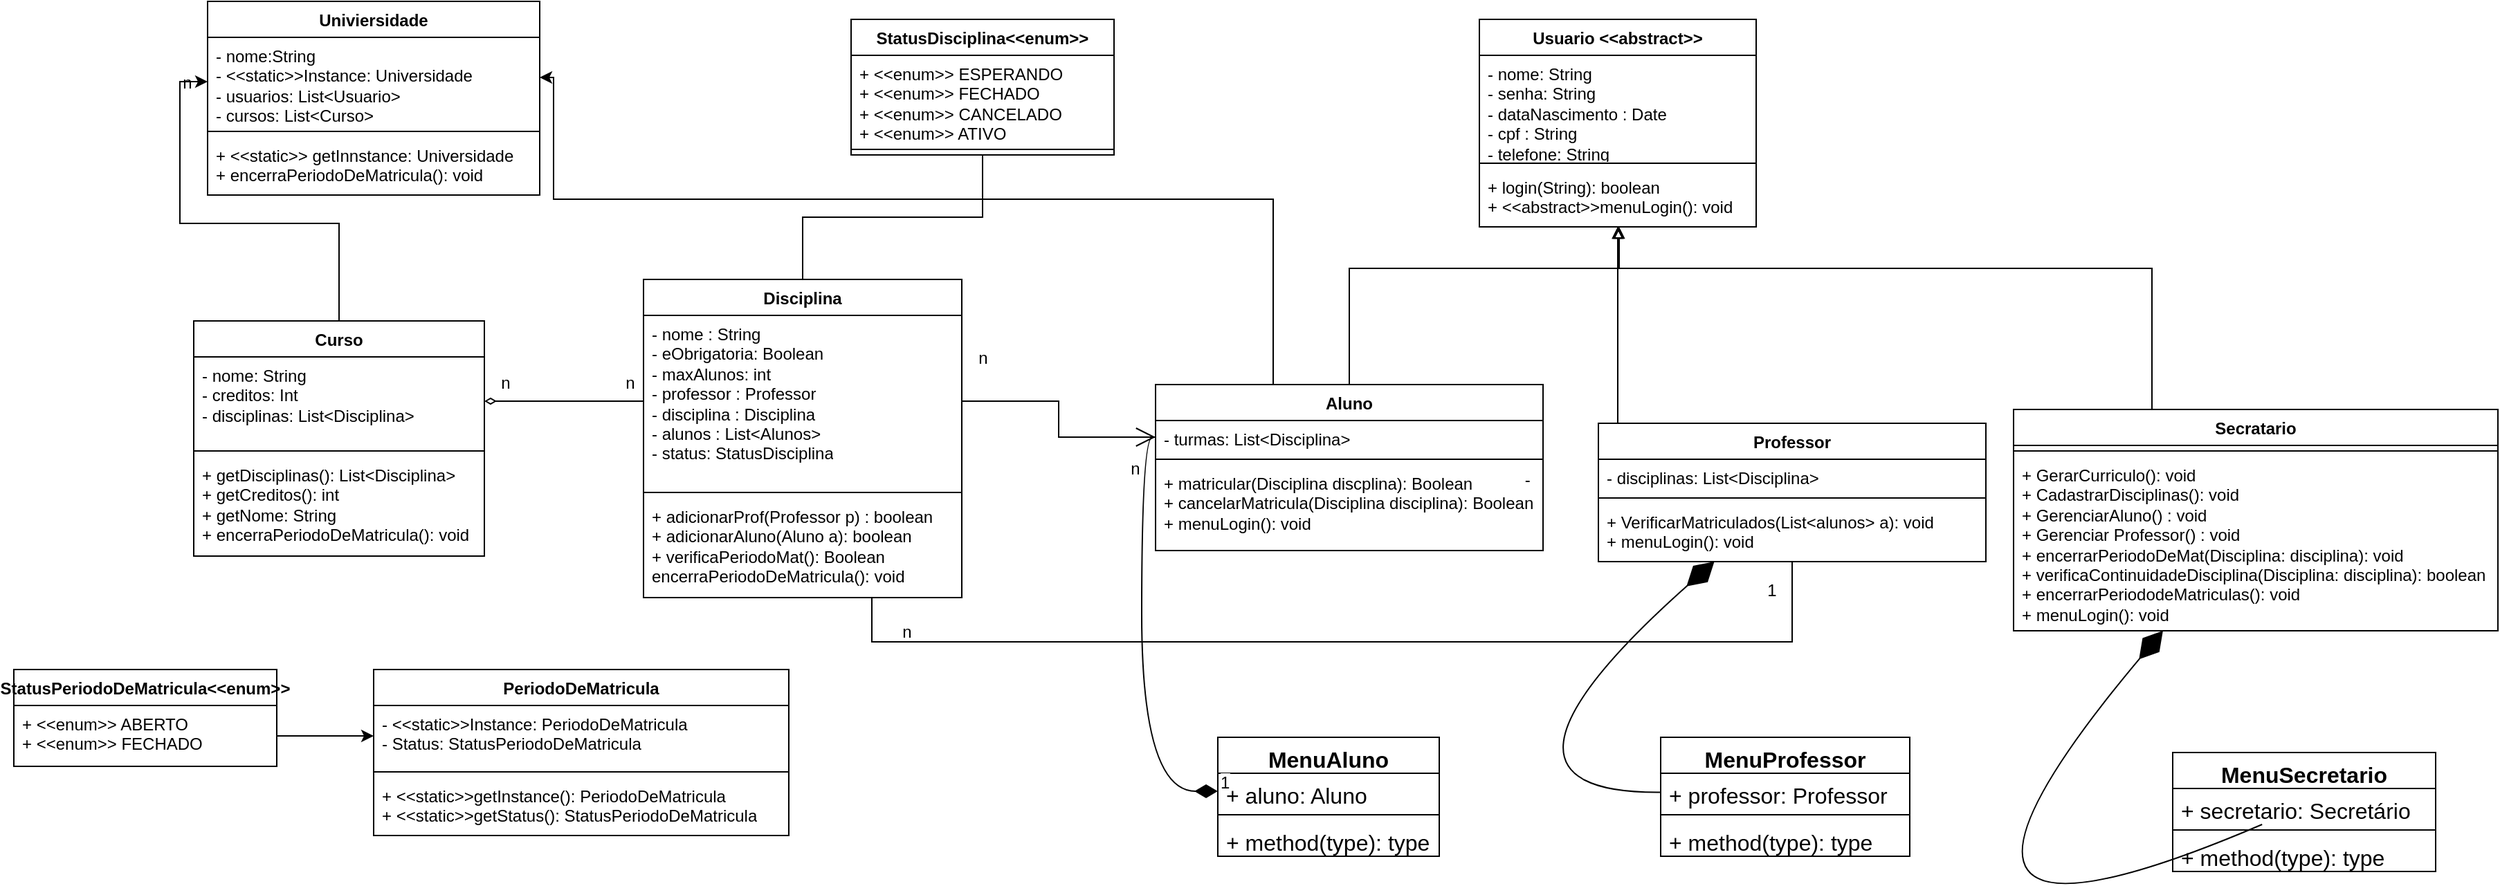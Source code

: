<mxfile version="21.3.7" type="device">
  <diagram name="Página-1" id="A6Nziyx6I6ZekGtQeBus">
    <mxGraphModel dx="1410" dy="2078" grid="1" gridSize="10" guides="1" tooltips="1" connect="1" arrows="1" fold="1" page="1" pageScale="1" pageWidth="827" pageHeight="1169" math="0" shadow="0">
      <root>
        <mxCell id="0" />
        <mxCell id="1" parent="0" />
        <mxCell id="XNwFwsFVzcUq8IYY0MSn-39" value="Disciplina" style="swimlane;fontStyle=1;align=center;verticalAlign=top;childLayout=stackLayout;horizontal=1;startSize=26;horizontalStack=0;resizeParent=1;resizeParentMax=0;resizeLast=0;collapsible=1;marginBottom=0;whiteSpace=wrap;html=1;" parent="1" vertex="1">
          <mxGeometry x="715" y="168" width="230" height="230" as="geometry" />
        </mxCell>
        <mxCell id="XNwFwsFVzcUq8IYY0MSn-40" value="- nome : String&lt;br style=&quot;border-color: var(--border-color);&quot;&gt;- eObrigatoria: Boolean&lt;br&gt;- maxAlunos: int&lt;br&gt;- professor : Professor&lt;br&gt;- disciplina : Disciplina&lt;br&gt;- alunos : List&amp;lt;Alunos&amp;gt;&lt;br&gt;- status: StatusDisciplina" style="text;strokeColor=none;fillColor=none;align=left;verticalAlign=top;spacingLeft=4;spacingRight=4;overflow=hidden;rotatable=0;points=[[0,0.5],[1,0.5]];portConstraint=eastwest;whiteSpace=wrap;html=1;" parent="XNwFwsFVzcUq8IYY0MSn-39" vertex="1">
          <mxGeometry y="26" width="230" height="124" as="geometry" />
        </mxCell>
        <mxCell id="XNwFwsFVzcUq8IYY0MSn-41" value="" style="line;strokeWidth=1;fillColor=none;align=left;verticalAlign=middle;spacingTop=-1;spacingLeft=3;spacingRight=3;rotatable=0;labelPosition=right;points=[];portConstraint=eastwest;strokeColor=inherit;" parent="XNwFwsFVzcUq8IYY0MSn-39" vertex="1">
          <mxGeometry y="150" width="230" height="8" as="geometry" />
        </mxCell>
        <mxCell id="XNwFwsFVzcUq8IYY0MSn-42" value="+ adicionarProf(Professor p) : boolean&lt;br&gt;+ adicionarAluno(Aluno a): boolean&lt;br&gt;+ verificaPeriodoMat(): Boolean&lt;br&gt;encerraPeriodoDeMatricula(): void" style="text;strokeColor=none;fillColor=none;align=left;verticalAlign=top;spacingLeft=4;spacingRight=4;overflow=hidden;rotatable=0;points=[[0,0.5],[1,0.5]];portConstraint=eastwest;whiteSpace=wrap;html=1;" parent="XNwFwsFVzcUq8IYY0MSn-39" vertex="1">
          <mxGeometry y="158" width="230" height="72" as="geometry" />
        </mxCell>
        <mxCell id="XNwFwsFVzcUq8IYY0MSn-49" value="n" style="text;html=1;align=center;verticalAlign=middle;resizable=0;points=[];autosize=1;strokeColor=none;fillColor=none;" parent="1" vertex="1">
          <mxGeometry x="370" y="11" width="30" height="30" as="geometry" />
        </mxCell>
        <mxCell id="XNwFwsFVzcUq8IYY0MSn-66" style="edgeStyle=orthogonalEdgeStyle;rounded=0;orthogonalLoop=1;jettySize=auto;html=1;endArrow=block;endFill=0;exitX=0.5;exitY=0;exitDx=0;exitDy=0;" parent="1" source="XNwFwsFVzcUq8IYY0MSn-67" target="XNwFwsFVzcUq8IYY0MSn-74" edge="1">
          <mxGeometry relative="1" as="geometry">
            <Array as="points">
              <mxPoint x="1805" y="262" />
              <mxPoint x="1805" y="160" />
              <mxPoint x="1420" y="160" />
            </Array>
          </mxGeometry>
        </mxCell>
        <mxCell id="XNwFwsFVzcUq8IYY0MSn-67" value="Secratario" style="swimlane;fontStyle=1;align=center;verticalAlign=top;childLayout=stackLayout;horizontal=1;startSize=26;horizontalStack=0;resizeParent=1;resizeParentMax=0;resizeLast=0;collapsible=1;marginBottom=0;whiteSpace=wrap;html=1;" parent="1" vertex="1">
          <mxGeometry x="1705" y="262" width="350" height="160" as="geometry" />
        </mxCell>
        <mxCell id="XNwFwsFVzcUq8IYY0MSn-69" value="" style="line;strokeWidth=1;fillColor=none;align=left;verticalAlign=middle;spacingTop=-1;spacingLeft=3;spacingRight=3;rotatable=0;labelPosition=right;points=[];portConstraint=eastwest;strokeColor=inherit;" parent="XNwFwsFVzcUq8IYY0MSn-67" vertex="1">
          <mxGeometry y="26" width="350" height="8" as="geometry" />
        </mxCell>
        <mxCell id="XNwFwsFVzcUq8IYY0MSn-70" value="+ GerarCurriculo(): void&lt;br&gt;+ CadastrarDisciplinas(): void&lt;br&gt;+ GerenciarAluno() : void&lt;br&gt;+ Gerenciar Professor() : void&lt;br&gt;+ encerrarPeriodoDeMat(Disciplina: disciplina): void&lt;br&gt;+ verificaContinuidadeDisciplina(Disciplina: disciplina): boolean&lt;br&gt;+ encerrarPeriododeMatriculas(): void&lt;br&gt;+ menuLogin(): void" style="text;strokeColor=none;fillColor=none;align=left;verticalAlign=top;spacingLeft=4;spacingRight=4;overflow=hidden;rotatable=0;points=[[0,0.5],[1,0.5]];portConstraint=eastwest;whiteSpace=wrap;html=1;" parent="XNwFwsFVzcUq8IYY0MSn-67" vertex="1">
          <mxGeometry y="34" width="350" height="126" as="geometry" />
        </mxCell>
        <mxCell id="XNwFwsFVzcUq8IYY0MSn-71" value="Usuario &amp;lt;&amp;lt;abstract&amp;gt;&amp;gt;" style="swimlane;fontStyle=1;align=center;verticalAlign=top;childLayout=stackLayout;horizontal=1;startSize=26;horizontalStack=0;resizeParent=1;resizeParentMax=0;resizeLast=0;collapsible=1;marginBottom=0;whiteSpace=wrap;html=1;" parent="1" vertex="1">
          <mxGeometry x="1319" y="-20" width="200" height="150" as="geometry" />
        </mxCell>
        <mxCell id="XNwFwsFVzcUq8IYY0MSn-72" value="- nome: String&lt;br&gt;- senha: String&lt;br&gt;- dataNascimento : Date&lt;br&gt;- cpf : String&lt;br&gt;- telefone: String" style="text;strokeColor=none;fillColor=none;align=left;verticalAlign=top;spacingLeft=4;spacingRight=4;overflow=hidden;rotatable=0;points=[[0,0.5],[1,0.5]];portConstraint=eastwest;whiteSpace=wrap;html=1;" parent="XNwFwsFVzcUq8IYY0MSn-71" vertex="1">
          <mxGeometry y="26" width="200" height="74" as="geometry" />
        </mxCell>
        <mxCell id="XNwFwsFVzcUq8IYY0MSn-73" value="" style="line;strokeWidth=1;fillColor=none;align=left;verticalAlign=middle;spacingTop=-1;spacingLeft=3;spacingRight=3;rotatable=0;labelPosition=right;points=[];portConstraint=eastwest;strokeColor=inherit;" parent="XNwFwsFVzcUq8IYY0MSn-71" vertex="1">
          <mxGeometry y="100" width="200" height="8" as="geometry" />
        </mxCell>
        <mxCell id="XNwFwsFVzcUq8IYY0MSn-74" value="+ login(String): boolean&lt;br&gt;+ &amp;lt;&amp;lt;abstract&amp;gt;&amp;gt;menuLogin(): void" style="text;strokeColor=none;fillColor=none;align=left;verticalAlign=top;spacingLeft=4;spacingRight=4;overflow=hidden;rotatable=0;points=[[0,0.5],[1,0.5]];portConstraint=eastwest;whiteSpace=wrap;html=1;" parent="XNwFwsFVzcUq8IYY0MSn-71" vertex="1">
          <mxGeometry y="108" width="200" height="42" as="geometry" />
        </mxCell>
        <mxCell id="XNwFwsFVzcUq8IYY0MSn-77" value="n" style="text;html=1;align=center;verticalAlign=middle;resizable=0;points=[];autosize=1;strokeColor=none;fillColor=none;" parent="1" vertex="1">
          <mxGeometry x="945" y="210" width="30" height="30" as="geometry" />
        </mxCell>
        <mxCell id="XNwFwsFVzcUq8IYY0MSn-78" value="n" style="text;html=1;align=center;verticalAlign=middle;resizable=0;points=[];autosize=1;strokeColor=none;fillColor=none;" parent="1" vertex="1">
          <mxGeometry x="1055" y="290" width="30" height="30" as="geometry" />
        </mxCell>
        <mxCell id="XNwFwsFVzcUq8IYY0MSn-81" value="n" style="text;html=1;align=center;verticalAlign=middle;resizable=0;points=[];autosize=1;strokeColor=none;fillColor=none;" parent="1" vertex="1">
          <mxGeometry x="890" y="408" width="30" height="30" as="geometry" />
        </mxCell>
        <mxCell id="xEQoK2qNsYIxzToRfZGO-2" value="-&amp;nbsp;" style="text;html=1;align=center;verticalAlign=middle;resizable=0;points=[];autosize=1;strokeColor=none;fillColor=none;" parent="1" vertex="1">
          <mxGeometry x="1340" y="298" width="30" height="30" as="geometry" />
        </mxCell>
        <mxCell id="xEQoK2qNsYIxzToRfZGO-8" style="edgeStyle=orthogonalEdgeStyle;rounded=0;orthogonalLoop=1;jettySize=auto;html=1;endArrow=block;endFill=0;" parent="1" source="xEQoK2qNsYIxzToRfZGO-3" target="XNwFwsFVzcUq8IYY0MSn-74" edge="1">
          <mxGeometry relative="1" as="geometry">
            <Array as="points">
              <mxPoint x="1419" y="180" />
              <mxPoint x="1419" y="180" />
            </Array>
          </mxGeometry>
        </mxCell>
        <mxCell id="xEQoK2qNsYIxzToRfZGO-20" style="edgeStyle=orthogonalEdgeStyle;rounded=0;orthogonalLoop=1;jettySize=auto;html=1;endArrow=none;endFill=0;" parent="1" source="xEQoK2qNsYIxzToRfZGO-3" target="XNwFwsFVzcUq8IYY0MSn-42" edge="1">
          <mxGeometry relative="1" as="geometry">
            <Array as="points">
              <mxPoint x="1545" y="430" />
              <mxPoint x="880" y="430" />
            </Array>
          </mxGeometry>
        </mxCell>
        <mxCell id="xEQoK2qNsYIxzToRfZGO-3" value="Professor" style="swimlane;fontStyle=1;align=center;verticalAlign=top;childLayout=stackLayout;horizontal=1;startSize=26;horizontalStack=0;resizeParent=1;resizeParentMax=0;resizeLast=0;collapsible=1;marginBottom=0;whiteSpace=wrap;html=1;" parent="1" vertex="1">
          <mxGeometry x="1405" y="272" width="280" height="100" as="geometry" />
        </mxCell>
        <mxCell id="xEQoK2qNsYIxzToRfZGO-4" value="- disciplinas: List&amp;lt;Disciplina&amp;gt;" style="text;strokeColor=none;fillColor=none;align=left;verticalAlign=top;spacingLeft=4;spacingRight=4;overflow=hidden;rotatable=0;points=[[0,0.5],[1,0.5]];portConstraint=eastwest;whiteSpace=wrap;html=1;" parent="xEQoK2qNsYIxzToRfZGO-3" vertex="1">
          <mxGeometry y="26" width="280" height="24" as="geometry" />
        </mxCell>
        <mxCell id="xEQoK2qNsYIxzToRfZGO-5" value="" style="line;strokeWidth=1;fillColor=none;align=left;verticalAlign=middle;spacingTop=-1;spacingLeft=3;spacingRight=3;rotatable=0;labelPosition=right;points=[];portConstraint=eastwest;strokeColor=inherit;" parent="xEQoK2qNsYIxzToRfZGO-3" vertex="1">
          <mxGeometry y="50" width="280" height="8" as="geometry" />
        </mxCell>
        <mxCell id="xEQoK2qNsYIxzToRfZGO-6" value="+ VerificarMatriculados(List&amp;lt;alunos&amp;gt; a): void&lt;br&gt;+ menuLogin(): void" style="text;strokeColor=none;fillColor=none;align=left;verticalAlign=top;spacingLeft=4;spacingRight=4;overflow=hidden;rotatable=0;points=[[0,0.5],[1,0.5]];portConstraint=eastwest;whiteSpace=wrap;html=1;" parent="xEQoK2qNsYIxzToRfZGO-3" vertex="1">
          <mxGeometry y="58" width="280" height="42" as="geometry" />
        </mxCell>
        <mxCell id="xEQoK2qNsYIxzToRfZGO-16" style="edgeStyle=orthogonalEdgeStyle;rounded=0;orthogonalLoop=1;jettySize=auto;html=1;endArrow=block;endFill=0;" parent="1" source="xEQoK2qNsYIxzToRfZGO-12" target="XNwFwsFVzcUq8IYY0MSn-74" edge="1">
          <mxGeometry relative="1" as="geometry">
            <Array as="points">
              <mxPoint x="1225" y="160" />
              <mxPoint x="1419" y="160" />
            </Array>
          </mxGeometry>
        </mxCell>
        <mxCell id="-pdLIEkr_Kw57WMRZcwJ-25" style="edgeStyle=orthogonalEdgeStyle;rounded=0;orthogonalLoop=1;jettySize=auto;html=1;" parent="1" source="xEQoK2qNsYIxzToRfZGO-12" target="-pdLIEkr_Kw57WMRZcwJ-17" edge="1">
          <mxGeometry relative="1" as="geometry">
            <Array as="points">
              <mxPoint x="1170" y="110" />
              <mxPoint x="650" y="110" />
              <mxPoint x="650" y="22" />
            </Array>
          </mxGeometry>
        </mxCell>
        <mxCell id="xEQoK2qNsYIxzToRfZGO-12" value="Aluno" style="swimlane;fontStyle=1;align=center;verticalAlign=top;childLayout=stackLayout;horizontal=1;startSize=26;horizontalStack=0;resizeParent=1;resizeParentMax=0;resizeLast=0;collapsible=1;marginBottom=0;whiteSpace=wrap;html=1;" parent="1" vertex="1">
          <mxGeometry x="1085" y="244" width="280" height="120" as="geometry" />
        </mxCell>
        <mxCell id="xEQoK2qNsYIxzToRfZGO-13" value="- turmas: List&amp;lt;Disciplina&amp;gt;" style="text;strokeColor=none;fillColor=none;align=left;verticalAlign=top;spacingLeft=4;spacingRight=4;overflow=hidden;rotatable=0;points=[[0,0.5],[1,0.5]];portConstraint=eastwest;whiteSpace=wrap;html=1;" parent="xEQoK2qNsYIxzToRfZGO-12" vertex="1">
          <mxGeometry y="26" width="280" height="24" as="geometry" />
        </mxCell>
        <mxCell id="xEQoK2qNsYIxzToRfZGO-14" value="" style="line;strokeWidth=1;fillColor=none;align=left;verticalAlign=middle;spacingTop=-1;spacingLeft=3;spacingRight=3;rotatable=0;labelPosition=right;points=[];portConstraint=eastwest;strokeColor=inherit;" parent="xEQoK2qNsYIxzToRfZGO-12" vertex="1">
          <mxGeometry y="50" width="280" height="8" as="geometry" />
        </mxCell>
        <mxCell id="xEQoK2qNsYIxzToRfZGO-15" value="+ matricular(Disciplina discplina): Boolean&lt;br&gt;+ cancelarMatricula(Disciplina disciplina): Boolean&lt;br&gt;+ menuLogin(): void" style="text;strokeColor=none;fillColor=none;align=left;verticalAlign=top;spacingLeft=4;spacingRight=4;overflow=hidden;rotatable=0;points=[[0,0.5],[1,0.5]];portConstraint=eastwest;whiteSpace=wrap;html=1;" parent="xEQoK2qNsYIxzToRfZGO-12" vertex="1">
          <mxGeometry y="58" width="280" height="62" as="geometry" />
        </mxCell>
        <mxCell id="xEQoK2qNsYIxzToRfZGO-17" style="edgeStyle=orthogonalEdgeStyle;rounded=0;orthogonalLoop=1;jettySize=auto;html=1;entryX=0;entryY=0.5;entryDx=0;entryDy=0;endArrow=none;endFill=0;" parent="1" source="XNwFwsFVzcUq8IYY0MSn-40" target="xEQoK2qNsYIxzToRfZGO-13" edge="1">
          <mxGeometry relative="1" as="geometry" />
        </mxCell>
        <mxCell id="xEQoK2qNsYIxzToRfZGO-21" value="n" style="text;html=1;align=center;verticalAlign=middle;resizable=0;points=[];autosize=1;strokeColor=none;fillColor=none;" parent="1" vertex="1">
          <mxGeometry x="600" y="228" width="30" height="30" as="geometry" />
        </mxCell>
        <mxCell id="xEQoK2qNsYIxzToRfZGO-23" style="edgeStyle=orthogonalEdgeStyle;rounded=0;orthogonalLoop=1;jettySize=auto;html=1;endArrow=diamondThin;endFill=0;" parent="1" source="XNwFwsFVzcUq8IYY0MSn-40" target="-pdLIEkr_Kw57WMRZcwJ-21" edge="1">
          <mxGeometry relative="1" as="geometry">
            <mxPoint x="594" y="244" as="targetPoint" />
          </mxGeometry>
        </mxCell>
        <mxCell id="xEQoK2qNsYIxzToRfZGO-25" value="n" style="text;html=1;align=center;verticalAlign=middle;resizable=0;points=[];autosize=1;strokeColor=none;fillColor=none;" parent="1" vertex="1">
          <mxGeometry x="690" y="228" width="30" height="30" as="geometry" />
        </mxCell>
        <mxCell id="xEQoK2qNsYIxzToRfZGO-31" style="edgeStyle=orthogonalEdgeStyle;rounded=0;orthogonalLoop=1;jettySize=auto;html=1;endArrow=none;endFill=0;" parent="1" source="xEQoK2qNsYIxzToRfZGO-27" target="XNwFwsFVzcUq8IYY0MSn-39" edge="1">
          <mxGeometry relative="1" as="geometry" />
        </mxCell>
        <mxCell id="xEQoK2qNsYIxzToRfZGO-27" value="StatusDisciplina&amp;lt;&amp;lt;enum&amp;gt;&amp;gt;" style="swimlane;fontStyle=1;align=center;verticalAlign=top;childLayout=stackLayout;horizontal=1;startSize=26;horizontalStack=0;resizeParent=1;resizeParentMax=0;resizeLast=0;collapsible=1;marginBottom=0;whiteSpace=wrap;html=1;" parent="1" vertex="1">
          <mxGeometry x="865" y="-20" width="190" height="98" as="geometry" />
        </mxCell>
        <mxCell id="xEQoK2qNsYIxzToRfZGO-28" value="+ &amp;lt;&amp;lt;enum&amp;gt;&amp;gt; ESPERANDO&lt;br&gt;+ &amp;lt;&amp;lt;enum&amp;gt;&amp;gt; FECHADO&lt;br&gt;+ &amp;lt;&amp;lt;enum&amp;gt;&amp;gt; CANCELADO&lt;br&gt;+ &amp;lt;&amp;lt;enum&amp;gt;&amp;gt; ATIVO" style="text;strokeColor=none;fillColor=none;align=left;verticalAlign=top;spacingLeft=4;spacingRight=4;overflow=hidden;rotatable=0;points=[[0,0.5],[1,0.5]];portConstraint=eastwest;whiteSpace=wrap;html=1;" parent="xEQoK2qNsYIxzToRfZGO-27" vertex="1">
          <mxGeometry y="26" width="190" height="64" as="geometry" />
        </mxCell>
        <mxCell id="xEQoK2qNsYIxzToRfZGO-29" value="" style="line;strokeWidth=1;fillColor=none;align=left;verticalAlign=middle;spacingTop=-1;spacingLeft=3;spacingRight=3;rotatable=0;labelPosition=right;points=[];portConstraint=eastwest;strokeColor=inherit;" parent="xEQoK2qNsYIxzToRfZGO-27" vertex="1">
          <mxGeometry y="90" width="190" height="8" as="geometry" />
        </mxCell>
        <mxCell id="xEQoK2qNsYIxzToRfZGO-32" value="1" style="text;html=1;align=center;verticalAlign=middle;resizable=0;points=[];autosize=1;strokeColor=none;fillColor=none;" parent="1" vertex="1">
          <mxGeometry x="1515" y="378" width="30" height="30" as="geometry" />
        </mxCell>
        <mxCell id="-pdLIEkr_Kw57WMRZcwJ-1" value="StatusPeriodoDeMatricula&amp;lt;&amp;lt;enum&amp;gt;&amp;gt;" style="swimlane;fontStyle=1;align=center;verticalAlign=top;childLayout=stackLayout;horizontal=1;startSize=26;horizontalStack=0;resizeParent=1;resizeParentMax=0;resizeLast=0;collapsible=1;marginBottom=0;whiteSpace=wrap;html=1;" parent="1" vertex="1">
          <mxGeometry x="260" y="450" width="190" height="70" as="geometry" />
        </mxCell>
        <mxCell id="-pdLIEkr_Kw57WMRZcwJ-2" value="+ &amp;lt;&amp;lt;enum&amp;gt;&amp;gt; ABERTO&lt;br&gt;+ &amp;lt;&amp;lt;enum&amp;gt;&amp;gt; FECHADO&lt;br&gt;" style="text;strokeColor=none;fillColor=none;align=left;verticalAlign=top;spacingLeft=4;spacingRight=4;overflow=hidden;rotatable=0;points=[[0,0.5],[1,0.5]];portConstraint=eastwest;whiteSpace=wrap;html=1;" parent="-pdLIEkr_Kw57WMRZcwJ-1" vertex="1">
          <mxGeometry y="26" width="190" height="44" as="geometry" />
        </mxCell>
        <mxCell id="-pdLIEkr_Kw57WMRZcwJ-4" value="PeriodoDeMatricula" style="swimlane;fontStyle=1;align=center;verticalAlign=top;childLayout=stackLayout;horizontal=1;startSize=26;horizontalStack=0;resizeParent=1;resizeParentMax=0;resizeLast=0;collapsible=1;marginBottom=0;whiteSpace=wrap;html=1;" parent="1" vertex="1">
          <mxGeometry x="520" y="450" width="300" height="120" as="geometry" />
        </mxCell>
        <mxCell id="-pdLIEkr_Kw57WMRZcwJ-5" value="- &amp;lt;&amp;lt;static&amp;gt;&amp;gt;Instance: PeriodoDeMatricula&lt;br&gt;- Status: StatusPeriodoDeMatricula" style="text;strokeColor=none;fillColor=none;align=left;verticalAlign=top;spacingLeft=4;spacingRight=4;overflow=hidden;rotatable=0;points=[[0,0.5],[1,0.5]];portConstraint=eastwest;whiteSpace=wrap;html=1;" parent="-pdLIEkr_Kw57WMRZcwJ-4" vertex="1">
          <mxGeometry y="26" width="300" height="44" as="geometry" />
        </mxCell>
        <mxCell id="-pdLIEkr_Kw57WMRZcwJ-6" value="" style="line;strokeWidth=1;fillColor=none;align=left;verticalAlign=middle;spacingTop=-1;spacingLeft=3;spacingRight=3;rotatable=0;labelPosition=right;points=[];portConstraint=eastwest;strokeColor=inherit;" parent="-pdLIEkr_Kw57WMRZcwJ-4" vertex="1">
          <mxGeometry y="70" width="300" height="8" as="geometry" />
        </mxCell>
        <mxCell id="-pdLIEkr_Kw57WMRZcwJ-7" value="+ &amp;lt;&amp;lt;static&amp;gt;&amp;gt;getInstance(): PeriodoDeMatricula&lt;br&gt;+ &amp;lt;&amp;lt;static&amp;gt;&amp;gt;getStatus(): StatusPeriodoDeMatricula" style="text;strokeColor=none;fillColor=none;align=left;verticalAlign=top;spacingLeft=4;spacingRight=4;overflow=hidden;rotatable=0;points=[[0,0.5],[1,0.5]];portConstraint=eastwest;whiteSpace=wrap;html=1;" parent="-pdLIEkr_Kw57WMRZcwJ-4" vertex="1">
          <mxGeometry y="78" width="300" height="42" as="geometry" />
        </mxCell>
        <mxCell id="-pdLIEkr_Kw57WMRZcwJ-9" style="edgeStyle=orthogonalEdgeStyle;rounded=0;orthogonalLoop=1;jettySize=auto;html=1;exitX=1;exitY=0.5;exitDx=0;exitDy=0;" parent="1" source="-pdLIEkr_Kw57WMRZcwJ-2" target="-pdLIEkr_Kw57WMRZcwJ-5" edge="1">
          <mxGeometry relative="1" as="geometry" />
        </mxCell>
        <mxCell id="-pdLIEkr_Kw57WMRZcwJ-16" value="Univiersidade" style="swimlane;fontStyle=1;align=center;verticalAlign=top;childLayout=stackLayout;horizontal=1;startSize=26;horizontalStack=0;resizeParent=1;resizeParentMax=0;resizeLast=0;collapsible=1;marginBottom=0;whiteSpace=wrap;html=1;" parent="1" vertex="1">
          <mxGeometry x="400" y="-33" width="240" height="140" as="geometry" />
        </mxCell>
        <mxCell id="-pdLIEkr_Kw57WMRZcwJ-17" value="- nome:String&lt;br&gt;- &amp;lt;&amp;lt;static&amp;gt;&amp;gt;Instance: Universidade&lt;br&gt;- usuarios: List&amp;lt;Usuario&amp;gt;&lt;br&gt;- cursos: List&amp;lt;Curso&amp;gt;" style="text;strokeColor=none;fillColor=none;align=left;verticalAlign=top;spacingLeft=4;spacingRight=4;overflow=hidden;rotatable=0;points=[[0,0.5],[1,0.5]];portConstraint=eastwest;whiteSpace=wrap;html=1;" parent="-pdLIEkr_Kw57WMRZcwJ-16" vertex="1">
          <mxGeometry y="26" width="240" height="64" as="geometry" />
        </mxCell>
        <mxCell id="-pdLIEkr_Kw57WMRZcwJ-18" value="" style="line;strokeWidth=1;fillColor=none;align=left;verticalAlign=middle;spacingTop=-1;spacingLeft=3;spacingRight=3;rotatable=0;labelPosition=right;points=[];portConstraint=eastwest;strokeColor=inherit;" parent="-pdLIEkr_Kw57WMRZcwJ-16" vertex="1">
          <mxGeometry y="90" width="240" height="8" as="geometry" />
        </mxCell>
        <mxCell id="-pdLIEkr_Kw57WMRZcwJ-19" value="+ &amp;lt;&amp;lt;static&amp;gt;&amp;gt; getInnstance: Universidade&lt;br&gt;+ encerraPeriodoDeMatricula(): void" style="text;strokeColor=none;fillColor=none;align=left;verticalAlign=top;spacingLeft=4;spacingRight=4;overflow=hidden;rotatable=0;points=[[0,0.5],[1,0.5]];portConstraint=eastwest;whiteSpace=wrap;html=1;" parent="-pdLIEkr_Kw57WMRZcwJ-16" vertex="1">
          <mxGeometry y="98" width="240" height="42" as="geometry" />
        </mxCell>
        <mxCell id="-pdLIEkr_Kw57WMRZcwJ-24" style="edgeStyle=orthogonalEdgeStyle;rounded=0;orthogonalLoop=1;jettySize=auto;html=1;" parent="1" source="-pdLIEkr_Kw57WMRZcwJ-20" target="-pdLIEkr_Kw57WMRZcwJ-17" edge="1">
          <mxGeometry relative="1" as="geometry" />
        </mxCell>
        <mxCell id="-pdLIEkr_Kw57WMRZcwJ-20" value="Curso" style="swimlane;fontStyle=1;align=center;verticalAlign=top;childLayout=stackLayout;horizontal=1;startSize=26;horizontalStack=0;resizeParent=1;resizeParentMax=0;resizeLast=0;collapsible=1;marginBottom=0;whiteSpace=wrap;html=1;" parent="1" vertex="1">
          <mxGeometry x="390" y="198" width="210" height="170" as="geometry" />
        </mxCell>
        <mxCell id="-pdLIEkr_Kw57WMRZcwJ-21" value="- nome: String&lt;br&gt;- creditos: Int&lt;br&gt;- disciplinas: List&amp;lt;Disciplina&amp;gt;" style="text;strokeColor=none;fillColor=none;align=left;verticalAlign=top;spacingLeft=4;spacingRight=4;overflow=hidden;rotatable=0;points=[[0,0.5],[1,0.5]];portConstraint=eastwest;whiteSpace=wrap;html=1;" parent="-pdLIEkr_Kw57WMRZcwJ-20" vertex="1">
          <mxGeometry y="26" width="210" height="64" as="geometry" />
        </mxCell>
        <mxCell id="-pdLIEkr_Kw57WMRZcwJ-22" value="" style="line;strokeWidth=1;fillColor=none;align=left;verticalAlign=middle;spacingTop=-1;spacingLeft=3;spacingRight=3;rotatable=0;labelPosition=right;points=[];portConstraint=eastwest;strokeColor=inherit;" parent="-pdLIEkr_Kw57WMRZcwJ-20" vertex="1">
          <mxGeometry y="90" width="210" height="8" as="geometry" />
        </mxCell>
        <mxCell id="-pdLIEkr_Kw57WMRZcwJ-23" value="+ getDisciplinas(): List&amp;lt;Disciplina&amp;gt;&lt;br&gt;+ getCreditos(): int&lt;br&gt;+ getNome: String&lt;br&gt;+ encerraPeriodoDeMatricula(): void" style="text;strokeColor=none;fillColor=none;align=left;verticalAlign=top;spacingLeft=4;spacingRight=4;overflow=hidden;rotatable=0;points=[[0,0.5],[1,0.5]];portConstraint=eastwest;whiteSpace=wrap;html=1;" parent="-pdLIEkr_Kw57WMRZcwJ-20" vertex="1">
          <mxGeometry y="98" width="210" height="72" as="geometry" />
        </mxCell>
        <mxCell id="EbsPfiUkHNnPwUb5d9H_-1" value="MenuAluno" style="swimlane;fontStyle=1;align=center;verticalAlign=top;childLayout=stackLayout;horizontal=1;startSize=26;horizontalStack=0;resizeParent=1;resizeParentMax=0;resizeLast=0;collapsible=1;marginBottom=0;whiteSpace=wrap;html=1;fontSize=16;" vertex="1" parent="1">
          <mxGeometry x="1130" y="499" width="160" height="86" as="geometry" />
        </mxCell>
        <mxCell id="EbsPfiUkHNnPwUb5d9H_-2" value="+ aluno: Aluno" style="text;strokeColor=none;fillColor=none;align=left;verticalAlign=top;spacingLeft=4;spacingRight=4;overflow=hidden;rotatable=0;points=[[0,0.5],[1,0.5]];portConstraint=eastwest;whiteSpace=wrap;html=1;fontSize=16;" vertex="1" parent="EbsPfiUkHNnPwUb5d9H_-1">
          <mxGeometry y="26" width="160" height="26" as="geometry" />
        </mxCell>
        <mxCell id="EbsPfiUkHNnPwUb5d9H_-3" value="" style="line;strokeWidth=1;fillColor=none;align=left;verticalAlign=middle;spacingTop=-1;spacingLeft=3;spacingRight=3;rotatable=0;labelPosition=right;points=[];portConstraint=eastwest;strokeColor=inherit;fontSize=16;" vertex="1" parent="EbsPfiUkHNnPwUb5d9H_-1">
          <mxGeometry y="52" width="160" height="8" as="geometry" />
        </mxCell>
        <mxCell id="EbsPfiUkHNnPwUb5d9H_-4" value="+ method(type): type" style="text;strokeColor=none;fillColor=none;align=left;verticalAlign=top;spacingLeft=4;spacingRight=4;overflow=hidden;rotatable=0;points=[[0,0.5],[1,0.5]];portConstraint=eastwest;whiteSpace=wrap;html=1;fontSize=16;" vertex="1" parent="EbsPfiUkHNnPwUb5d9H_-1">
          <mxGeometry y="60" width="160" height="26" as="geometry" />
        </mxCell>
        <mxCell id="EbsPfiUkHNnPwUb5d9H_-5" value="MenuSecretario" style="swimlane;fontStyle=1;align=center;verticalAlign=top;childLayout=stackLayout;horizontal=1;startSize=26;horizontalStack=0;resizeParent=1;resizeParentMax=0;resizeLast=0;collapsible=1;marginBottom=0;whiteSpace=wrap;html=1;fontSize=16;" vertex="1" parent="1">
          <mxGeometry x="1820" y="510" width="190" height="86" as="geometry" />
        </mxCell>
        <mxCell id="EbsPfiUkHNnPwUb5d9H_-6" value="+ secretario: Secretário" style="text;strokeColor=none;fillColor=none;align=left;verticalAlign=top;spacingLeft=4;spacingRight=4;overflow=hidden;rotatable=0;points=[[0,0.5],[1,0.5]];portConstraint=eastwest;whiteSpace=wrap;html=1;fontSize=16;" vertex="1" parent="EbsPfiUkHNnPwUb5d9H_-5">
          <mxGeometry y="26" width="190" height="26" as="geometry" />
        </mxCell>
        <mxCell id="EbsPfiUkHNnPwUb5d9H_-7" value="" style="line;strokeWidth=1;fillColor=none;align=left;verticalAlign=middle;spacingTop=-1;spacingLeft=3;spacingRight=3;rotatable=0;labelPosition=right;points=[];portConstraint=eastwest;strokeColor=inherit;fontSize=16;" vertex="1" parent="EbsPfiUkHNnPwUb5d9H_-5">
          <mxGeometry y="52" width="190" height="8" as="geometry" />
        </mxCell>
        <mxCell id="EbsPfiUkHNnPwUb5d9H_-8" value="+ method(type): type" style="text;strokeColor=none;fillColor=none;align=left;verticalAlign=top;spacingLeft=4;spacingRight=4;overflow=hidden;rotatable=0;points=[[0,0.5],[1,0.5]];portConstraint=eastwest;whiteSpace=wrap;html=1;fontSize=16;" vertex="1" parent="EbsPfiUkHNnPwUb5d9H_-5">
          <mxGeometry y="60" width="190" height="26" as="geometry" />
        </mxCell>
        <mxCell id="EbsPfiUkHNnPwUb5d9H_-9" value="MenuProfessor" style="swimlane;fontStyle=1;align=center;verticalAlign=top;childLayout=stackLayout;horizontal=1;startSize=26;horizontalStack=0;resizeParent=1;resizeParentMax=0;resizeLast=0;collapsible=1;marginBottom=0;whiteSpace=wrap;html=1;fontSize=16;" vertex="1" parent="1">
          <mxGeometry x="1450" y="499" width="180" height="86" as="geometry" />
        </mxCell>
        <mxCell id="EbsPfiUkHNnPwUb5d9H_-10" value="+ professor: Professor" style="text;strokeColor=none;fillColor=none;align=left;verticalAlign=top;spacingLeft=4;spacingRight=4;overflow=hidden;rotatable=0;points=[[0,0.5],[1,0.5]];portConstraint=eastwest;whiteSpace=wrap;html=1;fontSize=16;" vertex="1" parent="EbsPfiUkHNnPwUb5d9H_-9">
          <mxGeometry y="26" width="180" height="26" as="geometry" />
        </mxCell>
        <mxCell id="EbsPfiUkHNnPwUb5d9H_-11" value="" style="line;strokeWidth=1;fillColor=none;align=left;verticalAlign=middle;spacingTop=-1;spacingLeft=3;spacingRight=3;rotatable=0;labelPosition=right;points=[];portConstraint=eastwest;strokeColor=inherit;fontSize=16;" vertex="1" parent="EbsPfiUkHNnPwUb5d9H_-9">
          <mxGeometry y="52" width="180" height="8" as="geometry" />
        </mxCell>
        <mxCell id="EbsPfiUkHNnPwUb5d9H_-12" value="+ method(type): type" style="text;strokeColor=none;fillColor=none;align=left;verticalAlign=top;spacingLeft=4;spacingRight=4;overflow=hidden;rotatable=0;points=[[0,0.5],[1,0.5]];portConstraint=eastwest;whiteSpace=wrap;html=1;fontSize=16;" vertex="1" parent="EbsPfiUkHNnPwUb5d9H_-9">
          <mxGeometry y="60" width="180" height="26" as="geometry" />
        </mxCell>
        <mxCell id="EbsPfiUkHNnPwUb5d9H_-13" value="1" style="endArrow=open;html=1;endSize=12;startArrow=diamondThin;startSize=14;startFill=1;edgeStyle=orthogonalEdgeStyle;align=left;verticalAlign=bottom;rounded=0;fontSize=12;curved=1;" edge="1" parent="1" source="EbsPfiUkHNnPwUb5d9H_-2" target="xEQoK2qNsYIxzToRfZGO-13">
          <mxGeometry x="-1" y="3" relative="1" as="geometry">
            <mxPoint x="1540" y="470" as="sourcePoint" />
            <mxPoint x="1700" y="470" as="targetPoint" />
            <Array as="points">
              <mxPoint x="1075" y="538" />
              <mxPoint x="1075" y="282" />
            </Array>
          </mxGeometry>
        </mxCell>
        <mxCell id="EbsPfiUkHNnPwUb5d9H_-14" value="" style="endArrow=diamondThin;endFill=1;endSize=24;html=1;rounded=0;fontSize=12;curved=1;" edge="1" parent="1" source="EbsPfiUkHNnPwUb5d9H_-10" target="xEQoK2qNsYIxzToRfZGO-3">
          <mxGeometry width="160" relative="1" as="geometry">
            <mxPoint x="1540" y="470" as="sourcePoint" />
            <mxPoint x="1700" y="470" as="targetPoint" />
            <Array as="points">
              <mxPoint x="1300" y="540" />
            </Array>
          </mxGeometry>
        </mxCell>
        <mxCell id="EbsPfiUkHNnPwUb5d9H_-15" value="" style="endArrow=diamondThin;endFill=1;endSize=24;html=1;rounded=0;fontSize=12;curved=1;" edge="1" parent="1" source="EbsPfiUkHNnPwUb5d9H_-6" target="XNwFwsFVzcUq8IYY0MSn-67">
          <mxGeometry width="160" relative="1" as="geometry">
            <mxPoint x="1740" y="687" as="sourcePoint" />
            <mxPoint x="1779" y="520" as="targetPoint" />
            <Array as="points">
              <mxPoint x="1590" y="688" />
            </Array>
          </mxGeometry>
        </mxCell>
      </root>
    </mxGraphModel>
  </diagram>
</mxfile>
